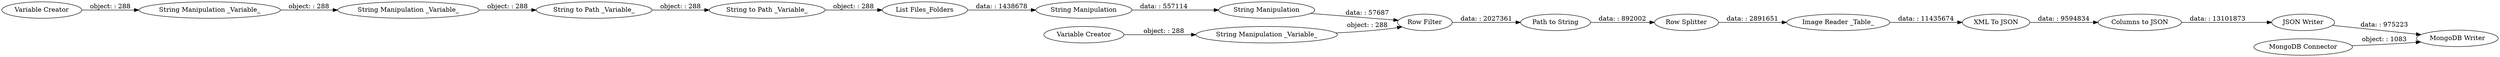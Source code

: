 digraph {
	"1174653411397830778_265" [label="MongoDB Writer"]
	"1174653411397830778_6" [label="String Manipulation"]
	"1174653411397830778_1" [label="List Files_Folders"]
	"1174653411397830778_15" [label="String Manipulation _Variable_"]
	"1174653411397830778_17" [label="Row Filter"]
	"1174653411397830778_10" [label="String Manipulation _Variable_"]
	"1174653411397830778_267" [label="String Manipulation _Variable_"]
	"1174653411397830778_2" [label="Image Reader _Table_"]
	"1174653411397830778_8" [label="Columns to JSON"]
	"1174653411397830778_16" [label="JSON Writer"]
	"1174653411397830778_5" [label="String Manipulation"]
	"1174653411397830778_268" [label="Row Splitter"]
	"1174653411397830778_264" [label="MongoDB Connector"]
	"1174653411397830778_11" [label="String to Path _Variable_"]
	"1174653411397830778_9" [label="Variable Creator"]
	"1174653411397830778_266" [label="String to Path _Variable_"]
	"1174653411397830778_3" [label="Path to String"]
	"1174653411397830778_12" [label="Variable Creator"]
	"1174653411397830778_4" [label="XML To JSON"]
	"1174653411397830778_8" -> "1174653411397830778_16" [label="data: : 13101873"]
	"1174653411397830778_12" -> "1174653411397830778_267" [label="object: : 288"]
	"1174653411397830778_267" -> "1174653411397830778_17" [label="object: : 288"]
	"1174653411397830778_264" -> "1174653411397830778_265" [label="object: : 1083"]
	"1174653411397830778_4" -> "1174653411397830778_8" [label="data: : 9594834"]
	"1174653411397830778_3" -> "1174653411397830778_268" [label="data: : 892002"]
	"1174653411397830778_6" -> "1174653411397830778_17" [label="data: : 57687"]
	"1174653411397830778_17" -> "1174653411397830778_3" [label="data: : 2027361"]
	"1174653411397830778_268" -> "1174653411397830778_2" [label="data: : 2891651"]
	"1174653411397830778_9" -> "1174653411397830778_10" [label="object: : 288"]
	"1174653411397830778_2" -> "1174653411397830778_4" [label="data: : 11435674"]
	"1174653411397830778_1" -> "1174653411397830778_5" [label="data: : 1438678"]
	"1174653411397830778_10" -> "1174653411397830778_15" [label="object: : 288"]
	"1174653411397830778_15" -> "1174653411397830778_266" [label="object: : 288"]
	"1174653411397830778_266" -> "1174653411397830778_11" [label="object: : 288"]
	"1174653411397830778_16" -> "1174653411397830778_265" [label="data: : 975223"]
	"1174653411397830778_11" -> "1174653411397830778_1" [label="object: : 288"]
	"1174653411397830778_5" -> "1174653411397830778_6" [label="data: : 557114"]
	rankdir=LR
}
